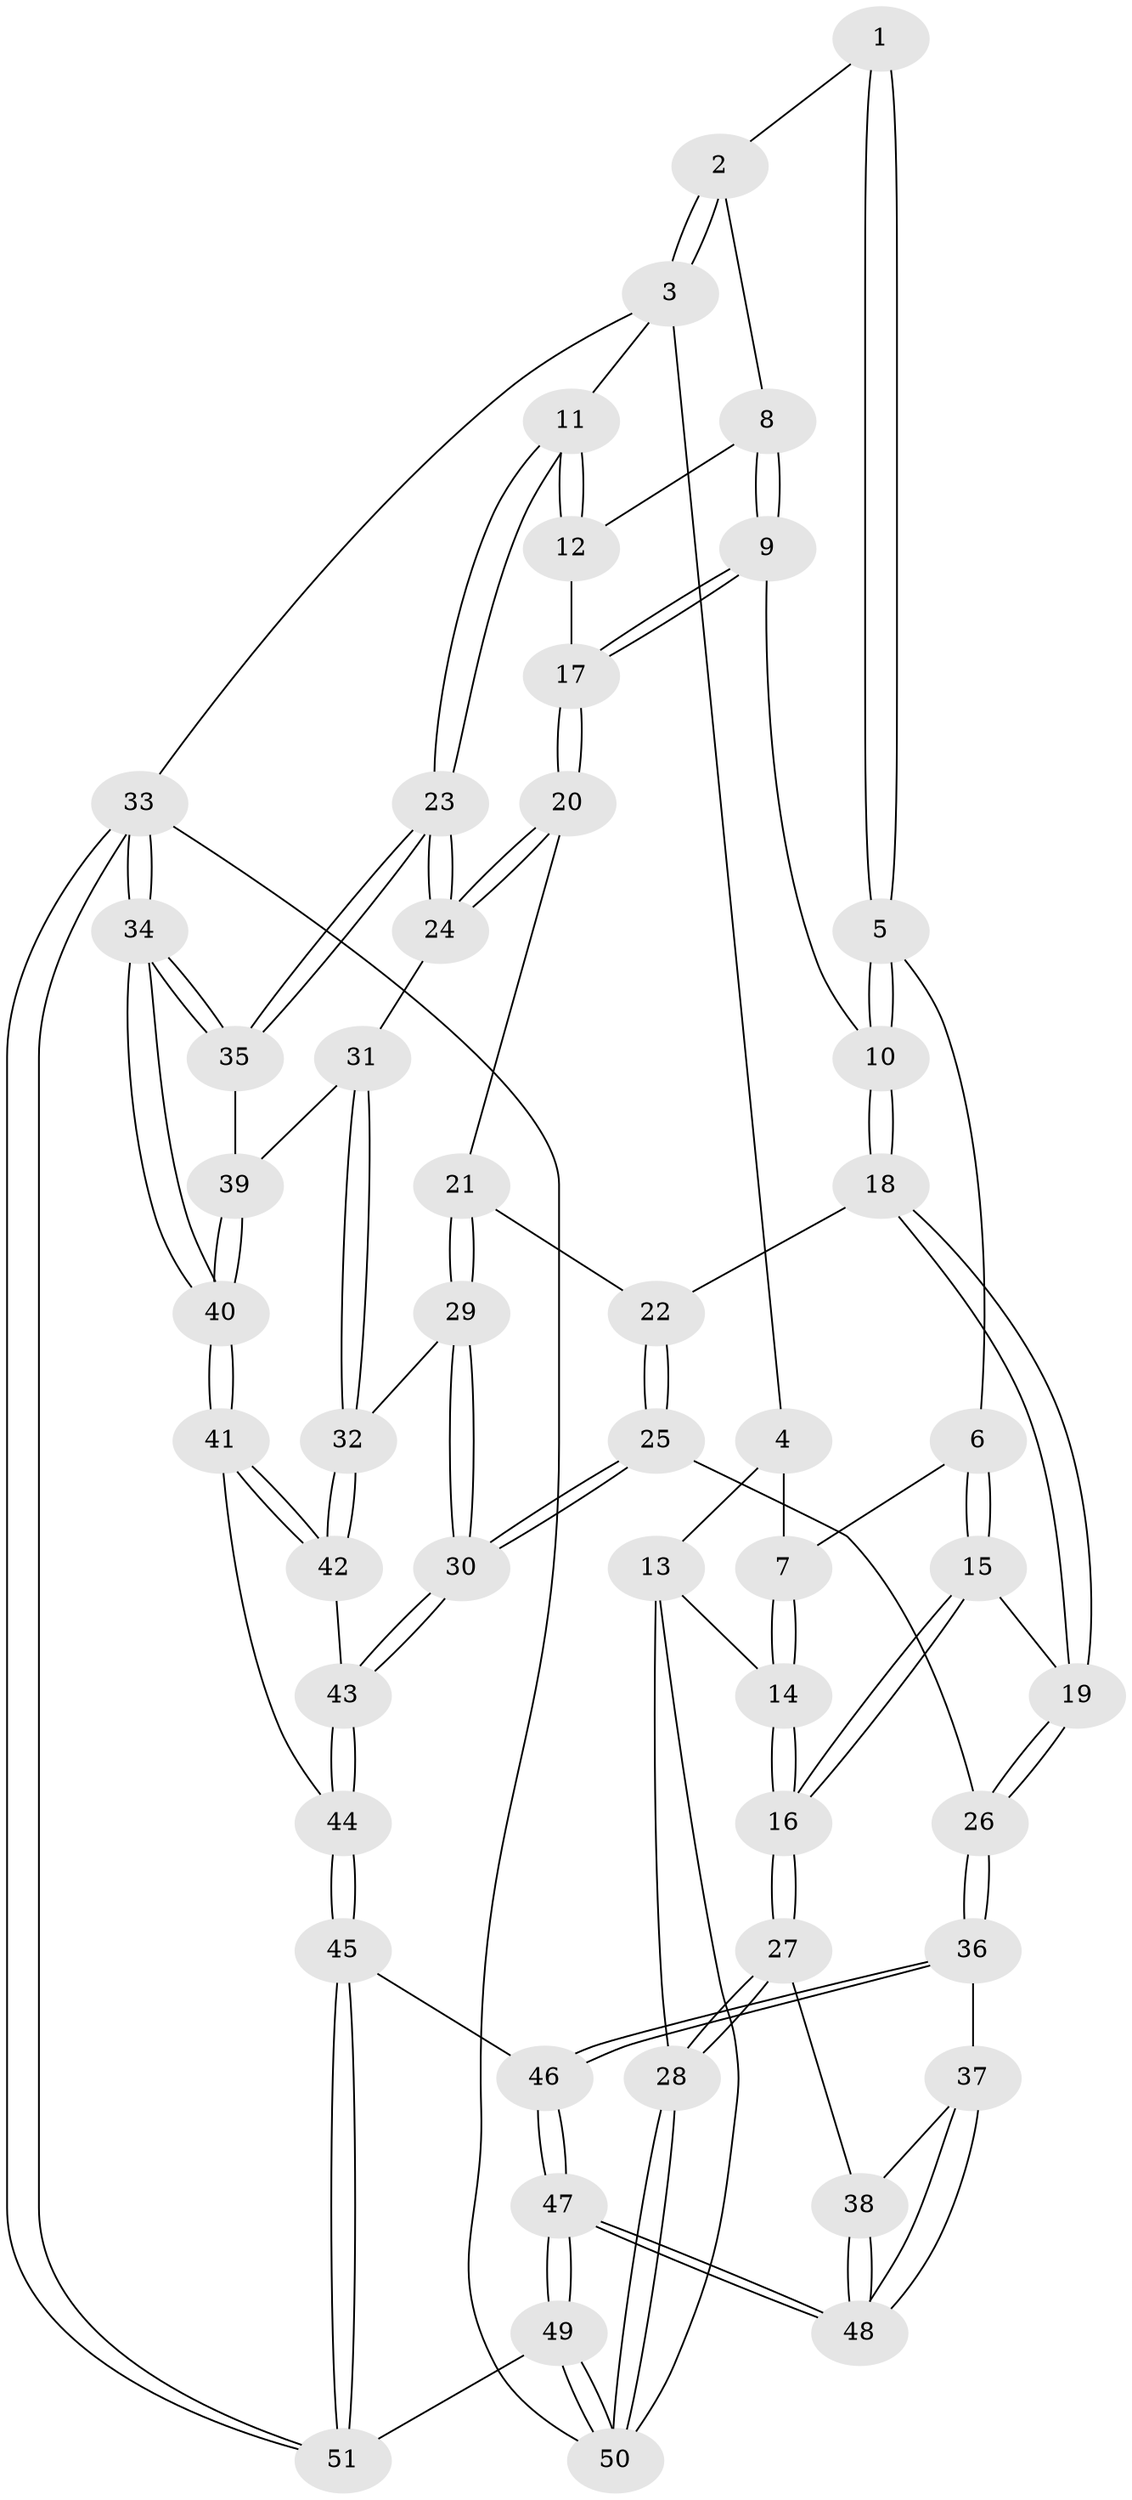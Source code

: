 // Generated by graph-tools (version 1.1) at 2025/03/03/09/25 03:03:29]
// undirected, 51 vertices, 124 edges
graph export_dot {
graph [start="1"]
  node [color=gray90,style=filled];
  1 [pos="+0.5266130082528824+0"];
  2 [pos="+0.9577436861715551+0"];
  3 [pos="+1+0"];
  4 [pos="+0.2799859560848891+0"];
  5 [pos="+0.5093036632744202+0.08953499626835804"];
  6 [pos="+0.314552277991082+0.17778915918293733"];
  7 [pos="+0.14443561003849334+0.13715581680448855"];
  8 [pos="+0.7636114532838495+0.1922959601720081"];
  9 [pos="+0.6504243895573525+0.23347777397034344"];
  10 [pos="+0.5473747919839158+0.1789341092163856"];
  11 [pos="+1+0.19848626386245583"];
  12 [pos="+0.9004340595943187+0.21721781672175536"];
  13 [pos="+0+0.1722443365682589"];
  14 [pos="+0.056340784288956405+0.18611283602349"];
  15 [pos="+0.2530838555178837+0.41181198665974816"];
  16 [pos="+0.23545114318555213+0.4209864777042964"];
  17 [pos="+0.7258791758162264+0.34794921196276635"];
  18 [pos="+0.48408755355813354+0.3380548460169671"];
  19 [pos="+0.31098084130211806+0.4094639361048503"];
  20 [pos="+0.7398695838532625+0.3844278639575361"];
  21 [pos="+0.6002428707072741+0.44768020338387954"];
  22 [pos="+0.4960923328487715+0.3647297969492784"];
  23 [pos="+1+0.3854881686671412"];
  24 [pos="+0.8059043098969578+0.4493320180104608"];
  25 [pos="+0.4793784238699697+0.5650001673574465"];
  26 [pos="+0.47382307991442646+0.5665588064216646"];
  27 [pos="+0.14084665739124527+0.5892966363817705"];
  28 [pos="+0+0.6424884251893478"];
  29 [pos="+0.5909987241641748+0.5755097856020152"];
  30 [pos="+0.5760685999339634+0.5877595686457051"];
  31 [pos="+0.7733316518187404+0.5321277777574871"];
  32 [pos="+0.7554597350109292+0.5489528176012594"];
  33 [pos="+1+1"];
  34 [pos="+1+1"];
  35 [pos="+1+0.4620591855268948"];
  36 [pos="+0.38600446989238485+0.6416353310861603"];
  37 [pos="+0.32250628367898415+0.6307640871308654"];
  38 [pos="+0.14852665564665732+0.5937217086217716"];
  39 [pos="+0.8524480920693708+0.6107444398701055"];
  40 [pos="+1+1"];
  41 [pos="+0.8078851528318545+0.7671776626054274"];
  42 [pos="+0.7483760728762098+0.6674397059298088"];
  43 [pos="+0.5955051398164043+0.7096561921036181"];
  44 [pos="+0.5865977230434676+0.7501276985538192"];
  45 [pos="+0.564962998510524+0.7863166024915101"];
  46 [pos="+0.45726922342992865+0.8133236769519852"];
  47 [pos="+0.36038471441578146+0.9337751207026893"];
  48 [pos="+0.3390518343490037+0.897505862347764"];
  49 [pos="+0.2993245000243507+1"];
  50 [pos="+0+1"];
  51 [pos="+0.8873996008796442+1"];
  1 -- 2;
  1 -- 5;
  1 -- 5;
  2 -- 3;
  2 -- 3;
  2 -- 8;
  3 -- 4;
  3 -- 11;
  3 -- 33;
  4 -- 7;
  4 -- 13;
  5 -- 6;
  5 -- 10;
  5 -- 10;
  6 -- 7;
  6 -- 15;
  6 -- 15;
  7 -- 14;
  7 -- 14;
  8 -- 9;
  8 -- 9;
  8 -- 12;
  9 -- 10;
  9 -- 17;
  9 -- 17;
  10 -- 18;
  10 -- 18;
  11 -- 12;
  11 -- 12;
  11 -- 23;
  11 -- 23;
  12 -- 17;
  13 -- 14;
  13 -- 28;
  13 -- 50;
  14 -- 16;
  14 -- 16;
  15 -- 16;
  15 -- 16;
  15 -- 19;
  16 -- 27;
  16 -- 27;
  17 -- 20;
  17 -- 20;
  18 -- 19;
  18 -- 19;
  18 -- 22;
  19 -- 26;
  19 -- 26;
  20 -- 21;
  20 -- 24;
  20 -- 24;
  21 -- 22;
  21 -- 29;
  21 -- 29;
  22 -- 25;
  22 -- 25;
  23 -- 24;
  23 -- 24;
  23 -- 35;
  23 -- 35;
  24 -- 31;
  25 -- 26;
  25 -- 30;
  25 -- 30;
  26 -- 36;
  26 -- 36;
  27 -- 28;
  27 -- 28;
  27 -- 38;
  28 -- 50;
  28 -- 50;
  29 -- 30;
  29 -- 30;
  29 -- 32;
  30 -- 43;
  30 -- 43;
  31 -- 32;
  31 -- 32;
  31 -- 39;
  32 -- 42;
  32 -- 42;
  33 -- 34;
  33 -- 34;
  33 -- 51;
  33 -- 51;
  33 -- 50;
  34 -- 35;
  34 -- 35;
  34 -- 40;
  34 -- 40;
  35 -- 39;
  36 -- 37;
  36 -- 46;
  36 -- 46;
  37 -- 38;
  37 -- 48;
  37 -- 48;
  38 -- 48;
  38 -- 48;
  39 -- 40;
  39 -- 40;
  40 -- 41;
  40 -- 41;
  41 -- 42;
  41 -- 42;
  41 -- 44;
  42 -- 43;
  43 -- 44;
  43 -- 44;
  44 -- 45;
  44 -- 45;
  45 -- 46;
  45 -- 51;
  45 -- 51;
  46 -- 47;
  46 -- 47;
  47 -- 48;
  47 -- 48;
  47 -- 49;
  47 -- 49;
  49 -- 50;
  49 -- 50;
  49 -- 51;
}
